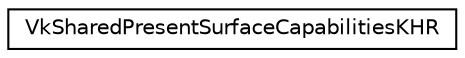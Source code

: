 digraph "Graphical Class Hierarchy"
{
 // LATEX_PDF_SIZE
  edge [fontname="Helvetica",fontsize="10",labelfontname="Helvetica",labelfontsize="10"];
  node [fontname="Helvetica",fontsize="10",shape=record];
  rankdir="LR";
  Node0 [label="VkSharedPresentSurfaceCapabilitiesKHR",height=0.2,width=0.4,color="black", fillcolor="white", style="filled",URL="$d1/daf/structVkSharedPresentSurfaceCapabilitiesKHR.html",tooltip=" "];
}
